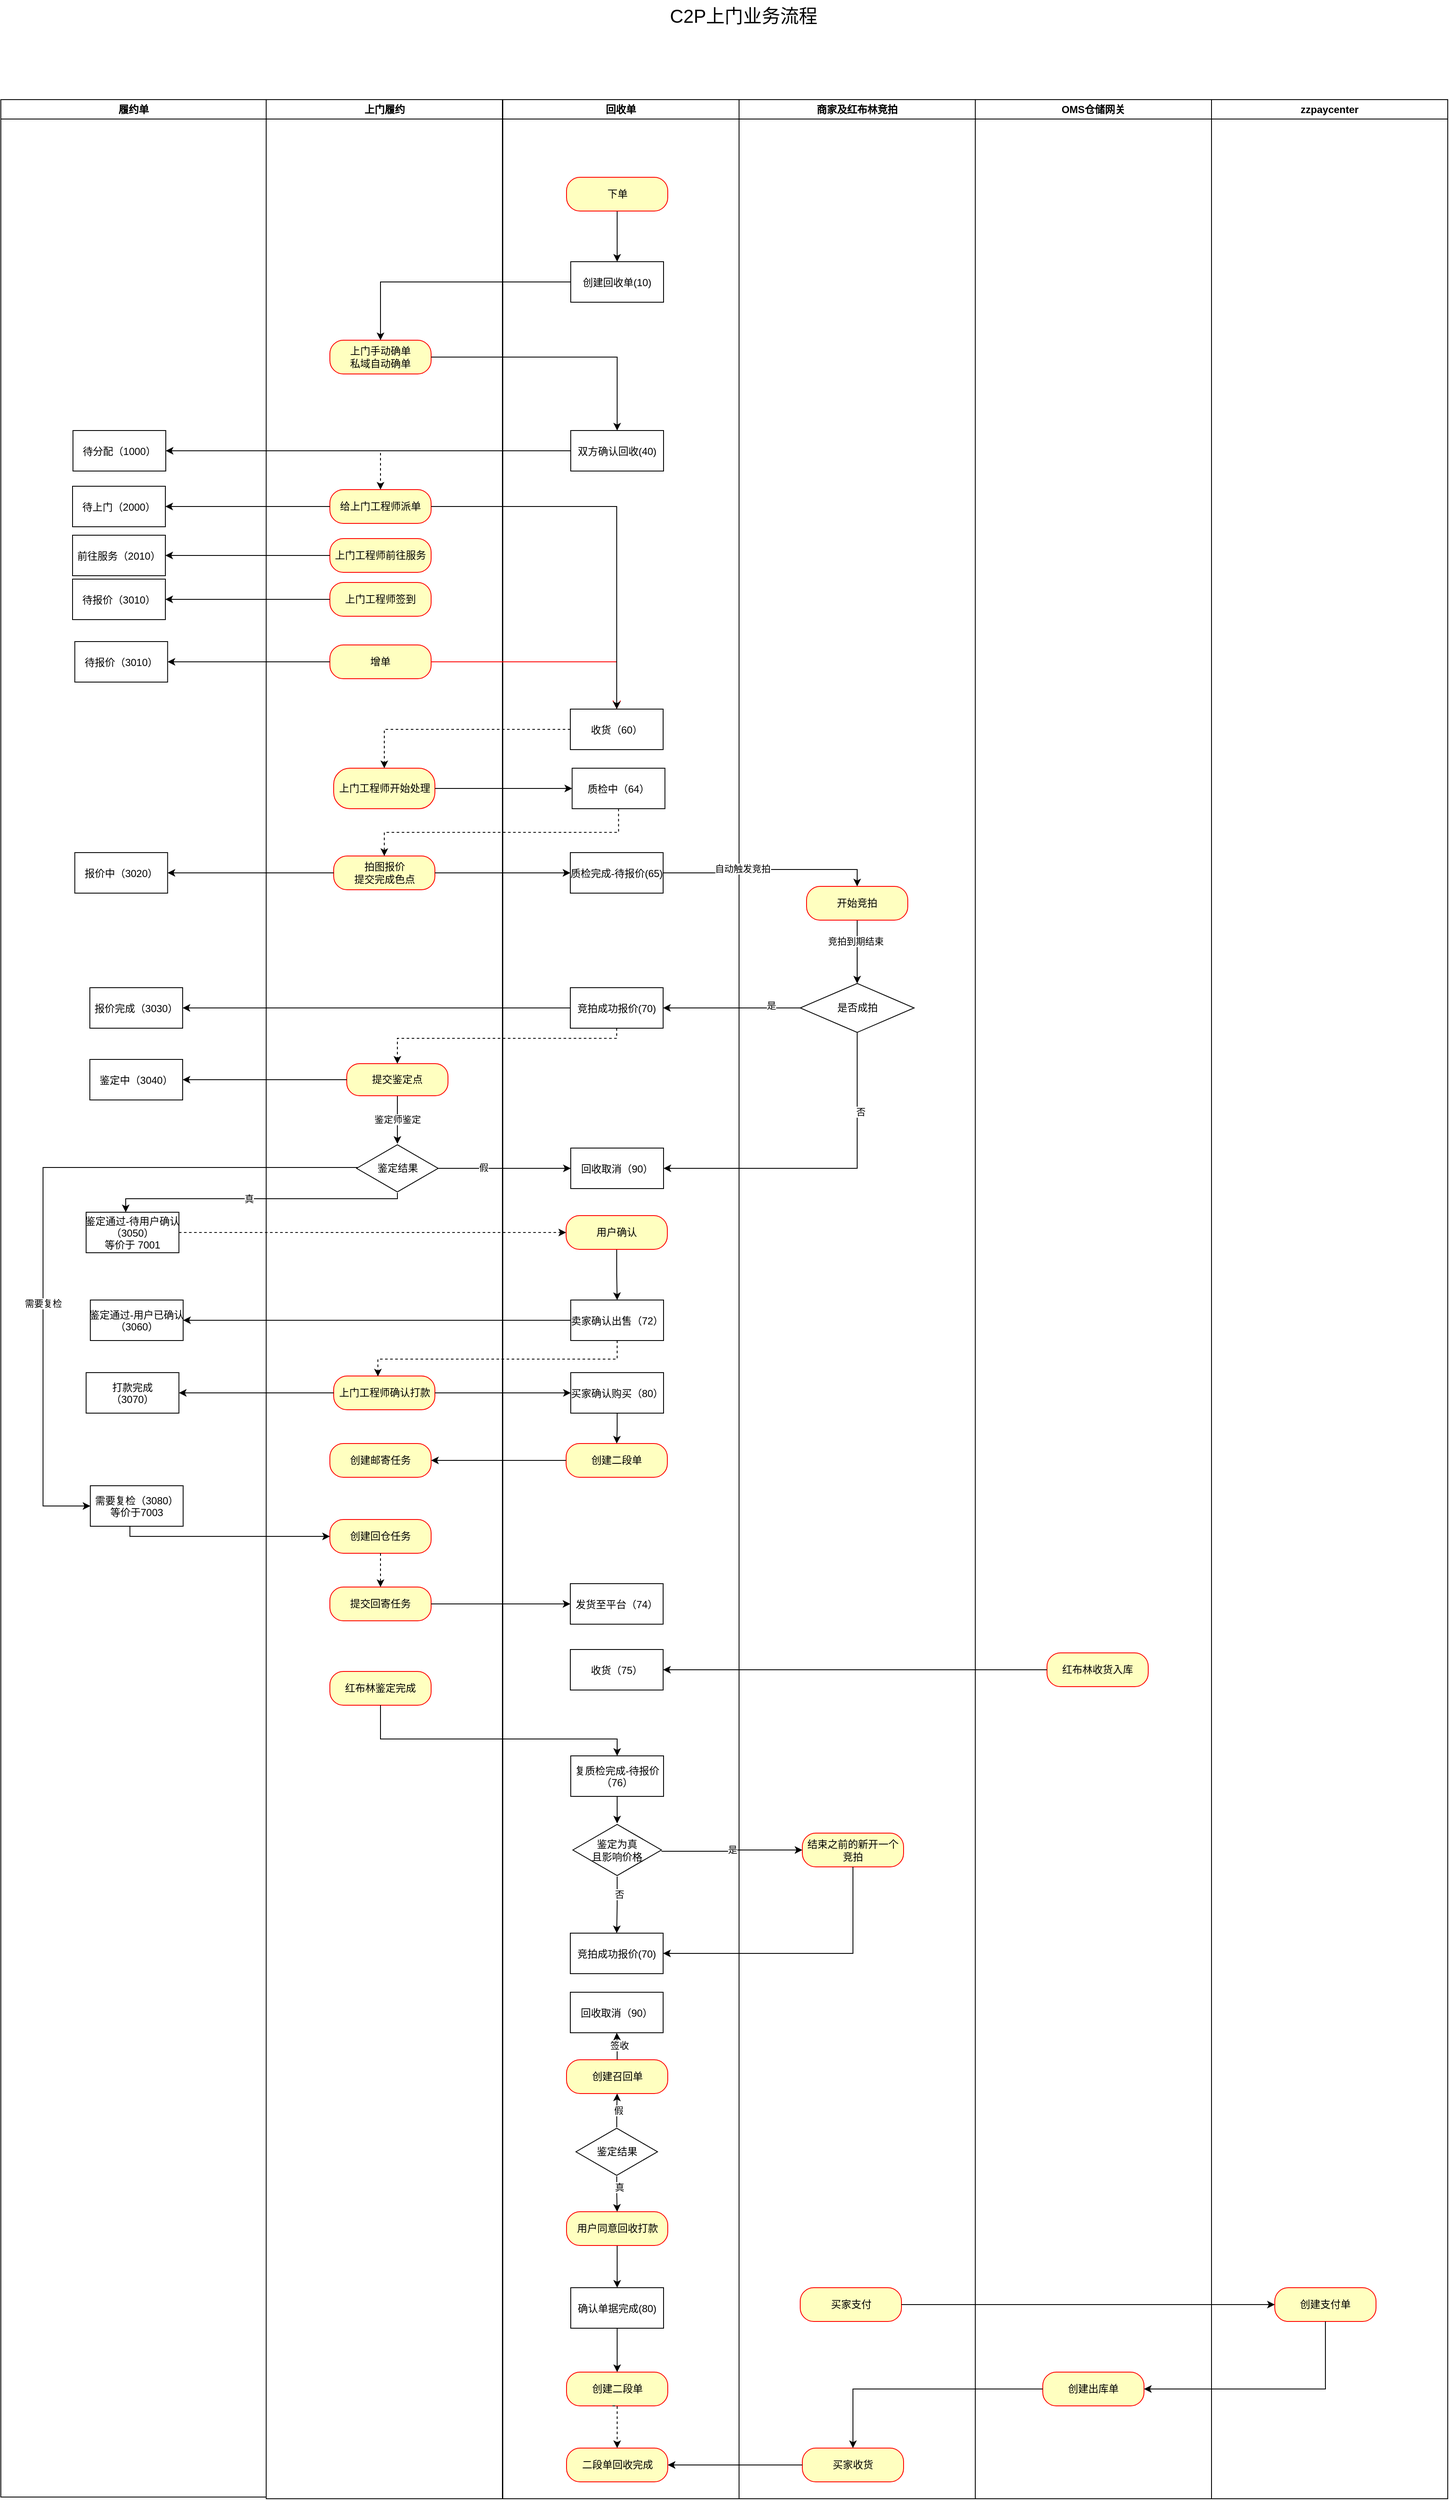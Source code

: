 <mxfile version="26.2.3">
  <diagram name="Page-1" id="e7e014a7-5840-1c2e-5031-d8a46d1fe8dd">
    <mxGraphModel dx="2848" dy="873" grid="1" gridSize="10" guides="1" tooltips="1" connect="1" arrows="1" fold="1" page="1" pageScale="1" pageWidth="1169" pageHeight="826" background="none" math="0" shadow="0">
      <root>
        <mxCell id="0" />
        <mxCell id="1" parent="0" />
        <mxCell id="2" value="上门履约" style="swimlane;whiteSpace=wrap" parent="1" vertex="1">
          <mxGeometry x="164.5" y="128" width="280" height="2842" as="geometry" />
        </mxCell>
        <mxCell id="EZE-OWPgXGvBPy29LJ_Y-58" value="给上门工程师派单" style="rounded=1;whiteSpace=wrap;html=1;arcSize=40;fontColor=#000000;fillColor=#ffffc0;strokeColor=#ff0000;" parent="2" vertex="1">
          <mxGeometry x="75.5" y="462" width="120" height="40" as="geometry" />
        </mxCell>
        <mxCell id="EZE-OWPgXGvBPy29LJ_Y-75" value="上门手动确单&lt;div&gt;私域自动确单&lt;/div&gt;" style="rounded=1;whiteSpace=wrap;html=1;arcSize=40;fontColor=#000000;fillColor=#ffffc0;strokeColor=#ff0000;" parent="2" vertex="1">
          <mxGeometry x="75.5" y="285" width="120" height="40" as="geometry" />
        </mxCell>
        <mxCell id="EZE-OWPgXGvBPy29LJ_Y-64" value="上门工程师开始处理" style="rounded=1;whiteSpace=wrap;html=1;arcSize=40;fontColor=#000000;fillColor=#ffffc0;strokeColor=#ff0000;" parent="2" vertex="1">
          <mxGeometry x="80" y="792" width="120" height="48" as="geometry" />
        </mxCell>
        <mxCell id="EZE-OWPgXGvBPy29LJ_Y-111" value="上门工程师签到" style="rounded=1;whiteSpace=wrap;html=1;arcSize=40;fontColor=#000000;fillColor=#ffffc0;strokeColor=#ff0000;" parent="2" vertex="1">
          <mxGeometry x="75.5" y="572" width="120" height="40" as="geometry" />
        </mxCell>
        <mxCell id="EZE-OWPgXGvBPy29LJ_Y-132" value="上门工程师前往服务" style="rounded=1;whiteSpace=wrap;html=1;arcSize=40;fontColor=#000000;fillColor=#ffffc0;strokeColor=#ff0000;" parent="2" vertex="1">
          <mxGeometry x="75.5" y="520" width="120" height="40" as="geometry" />
        </mxCell>
        <mxCell id="EZE-OWPgXGvBPy29LJ_Y-140" value="提交回寄任务" style="rounded=1;whiteSpace=wrap;html=1;arcSize=40;fontColor=#000000;fillColor=#ffffc0;strokeColor=#ff0000;" parent="2" vertex="1">
          <mxGeometry x="75.5" y="1762" width="120" height="40" as="geometry" />
        </mxCell>
        <mxCell id="EZE-OWPgXGvBPy29LJ_Y-174" value="增单" style="rounded=1;whiteSpace=wrap;html=1;arcSize=40;fontColor=#000000;fillColor=#ffffc0;strokeColor=#ff0000;" parent="2" vertex="1">
          <mxGeometry x="75.5" y="646" width="120" height="40" as="geometry" />
        </mxCell>
        <mxCell id="EZE-OWPgXGvBPy29LJ_Y-193" value="上门工程师确认打款" style="rounded=1;whiteSpace=wrap;html=1;arcSize=40;fontColor=#000000;fillColor=#ffffc0;strokeColor=#ff0000;" parent="2" vertex="1">
          <mxGeometry x="80.0" y="1512" width="120" height="40" as="geometry" />
        </mxCell>
        <mxCell id="zwzdZRf4PgVf-TQgRxlS-28" value="创建邮寄任务" style="rounded=1;whiteSpace=wrap;html=1;arcSize=40;fontColor=#000000;fillColor=#ffffc0;strokeColor=#ff0000;" parent="2" vertex="1">
          <mxGeometry x="75.5" y="1592" width="120" height="40" as="geometry" />
        </mxCell>
        <mxCell id="EZE-OWPgXGvBPy29LJ_Y-68" value="拍图报价&lt;div&gt;提交完成色点&lt;/div&gt;" style="rounded=1;whiteSpace=wrap;html=1;arcSize=40;fontColor=#000000;fillColor=#ffffc0;strokeColor=#ff0000;" parent="2" vertex="1">
          <mxGeometry x="80" y="896" width="120" height="40" as="geometry" />
        </mxCell>
        <mxCell id="Bzt49c9w2lYfbCFxkrCM-28" value="鉴定师鉴定" style="edgeStyle=orthogonalEdgeStyle;rounded=0;orthogonalLoop=1;jettySize=auto;html=1;" parent="2" source="EZE-OWPgXGvBPy29LJ_Y-88" target="EZE-OWPgXGvBPy29LJ_Y-89" edge="1">
          <mxGeometry relative="1" as="geometry" />
        </mxCell>
        <mxCell id="EZE-OWPgXGvBPy29LJ_Y-88" value="提交鉴定点" style="rounded=1;whiteSpace=wrap;html=1;arcSize=40;fontColor=#000000;fillColor=#ffffc0;strokeColor=#ff0000;" parent="2" vertex="1">
          <mxGeometry x="95.5" y="1142" width="120" height="38" as="geometry" />
        </mxCell>
        <mxCell id="EZE-OWPgXGvBPy29LJ_Y-89" value="鉴定结果" style="html=1;whiteSpace=wrap;aspect=fixed;shape=isoRectangle;" parent="2" vertex="1">
          <mxGeometry x="107.17" y="1237" width="96.67" height="58" as="geometry" />
        </mxCell>
        <mxCell id="0cEzOgvrc82-WshAzxFz-15" value="创建回仓任务" style="rounded=1;whiteSpace=wrap;html=1;arcSize=40;fontColor=#000000;fillColor=#ffffc0;strokeColor=#ff0000;" parent="2" vertex="1">
          <mxGeometry x="75.5" y="1682" width="120" height="40" as="geometry" />
        </mxCell>
        <mxCell id="Bzt49c9w2lYfbCFxkrCM-36" style="edgeStyle=orthogonalEdgeStyle;rounded=0;orthogonalLoop=1;jettySize=auto;html=1;dashed=1;entryX=0.5;entryY=0;entryDx=0;entryDy=0;exitX=0.5;exitY=1;exitDx=0;exitDy=0;" parent="2" source="0cEzOgvrc82-WshAzxFz-15" target="EZE-OWPgXGvBPy29LJ_Y-140" edge="1">
          <mxGeometry relative="1" as="geometry">
            <Array as="points">
              <mxPoint x="136" y="1742" />
              <mxPoint x="136" y="1742" />
            </Array>
            <mxPoint x="336.5" y="1632" as="sourcePoint" />
            <mxPoint x="45.5" y="1914" as="targetPoint" />
          </mxGeometry>
        </mxCell>
        <mxCell id="EZE-OWPgXGvBPy29LJ_Y-185" value="&lt;span style=&quot;text-wrap-mode: nowrap;&quot;&gt;红布林鉴定完成&lt;/span&gt;" style="rounded=1;whiteSpace=wrap;html=1;arcSize=40;fontColor=#000000;fillColor=#ffffc0;strokeColor=#ff0000;" parent="2" vertex="1">
          <mxGeometry x="75.5" y="1862" width="120" height="40" as="geometry" />
        </mxCell>
        <mxCell id="3" value="回收单" style="swimlane;whiteSpace=wrap" parent="1" vertex="1">
          <mxGeometry x="445" y="128" width="280" height="2842" as="geometry" />
        </mxCell>
        <mxCell id="15" value="创建回收单(10)" style="" parent="3" vertex="1">
          <mxGeometry x="80.5" y="192" width="110" height="48" as="geometry" />
        </mxCell>
        <mxCell id="Bzt49c9w2lYfbCFxkrCM-22" style="edgeStyle=orthogonalEdgeStyle;rounded=0;orthogonalLoop=1;jettySize=auto;html=1;entryX=0.5;entryY=0;entryDx=0;entryDy=0;" parent="3" source="EZE-OWPgXGvBPy29LJ_Y-45" target="15" edge="1">
          <mxGeometry relative="1" as="geometry" />
        </mxCell>
        <mxCell id="EZE-OWPgXGvBPy29LJ_Y-45" value="下单" style="rounded=1;whiteSpace=wrap;html=1;arcSize=40;fontColor=#000000;fillColor=#ffffc0;strokeColor=#ff0000;" parent="3" vertex="1">
          <mxGeometry x="75.5" y="92" width="120" height="40" as="geometry" />
        </mxCell>
        <mxCell id="EZE-OWPgXGvBPy29LJ_Y-53" value="双方确认回收(40)" style="" parent="3" vertex="1">
          <mxGeometry x="80.5" y="392" width="110" height="48" as="geometry" />
        </mxCell>
        <mxCell id="EZE-OWPgXGvBPy29LJ_Y-61" value="收货（60）" style="" parent="3" vertex="1">
          <mxGeometry x="80" y="722" width="110" height="48" as="geometry" />
        </mxCell>
        <mxCell id="EZE-OWPgXGvBPy29LJ_Y-71" value="质检中（64）" style="" parent="3" vertex="1">
          <mxGeometry x="82.16" y="792" width="110" height="48" as="geometry" />
        </mxCell>
        <mxCell id="EZE-OWPgXGvBPy29LJ_Y-72" value="质检完成-待报价(65)" style="" parent="3" vertex="1">
          <mxGeometry x="80" y="892" width="110" height="48" as="geometry" />
        </mxCell>
        <mxCell id="EZE-OWPgXGvBPy29LJ_Y-83" value="竞拍成功报价(70)" style="" parent="3" vertex="1">
          <mxGeometry x="80" y="1052" width="110" height="48" as="geometry" />
        </mxCell>
        <mxCell id="EZE-OWPgXGvBPy29LJ_Y-90" value="回收取消（90）" style="" parent="3" vertex="1">
          <mxGeometry x="80.5" y="1242" width="110" height="48" as="geometry" />
        </mxCell>
        <mxCell id="EZE-OWPgXGvBPy29LJ_Y-94" value="卖家确认出售（72）" style="" parent="3" vertex="1">
          <mxGeometry x="80.5" y="1422" width="110" height="48" as="geometry" />
        </mxCell>
        <mxCell id="Bzt49c9w2lYfbCFxkrCM-33" style="edgeStyle=orthogonalEdgeStyle;rounded=0;orthogonalLoop=1;jettySize=auto;html=1;entryX=0.5;entryY=0;entryDx=0;entryDy=0;" parent="3" source="EZE-OWPgXGvBPy29LJ_Y-95" target="EZE-OWPgXGvBPy29LJ_Y-94" edge="1">
          <mxGeometry relative="1" as="geometry" />
        </mxCell>
        <mxCell id="EZE-OWPgXGvBPy29LJ_Y-95" value="用户确认" style="rounded=1;whiteSpace=wrap;html=1;arcSize=40;fontColor=#000000;fillColor=#ffffc0;strokeColor=#ff0000;" parent="3" vertex="1">
          <mxGeometry x="75" y="1322" width="120" height="40" as="geometry" />
        </mxCell>
        <mxCell id="EZE-OWPgXGvBPy29LJ_Y-100" value="买家确认购买（80）" style="" parent="3" vertex="1">
          <mxGeometry x="80.5" y="1508" width="110" height="48" as="geometry" />
        </mxCell>
        <mxCell id="EZE-OWPgXGvBPy29LJ_Y-142" value="发货至平台（74）" style="" parent="3" vertex="1">
          <mxGeometry x="80" y="1758" width="110" height="48" as="geometry" />
        </mxCell>
        <mxCell id="EZE-OWPgXGvBPy29LJ_Y-144" value="收货（75）" style="" parent="3" vertex="1">
          <mxGeometry x="80" y="1836" width="110" height="48" as="geometry" />
        </mxCell>
        <mxCell id="EZE-OWPgXGvBPy29LJ_Y-149" value="复质检完成-待报价&#xa;（76）" style="" parent="3" vertex="1">
          <mxGeometry x="80.51" y="1962" width="110" height="48" as="geometry" />
        </mxCell>
        <mxCell id="EZE-OWPgXGvBPy29LJ_Y-165" value="竞拍成功报价(70)" style="" parent="3" vertex="1">
          <mxGeometry x="80" y="2172" width="110" height="48" as="geometry" />
        </mxCell>
        <mxCell id="Bzt49c9w2lYfbCFxkrCM-57" style="edgeStyle=orthogonalEdgeStyle;rounded=0;orthogonalLoop=1;jettySize=auto;html=1;entryX=0.5;entryY=0;entryDx=0;entryDy=0;" parent="3" source="EZE-OWPgXGvBPy29LJ_Y-170" target="zwzdZRf4PgVf-TQgRxlS-43" edge="1">
          <mxGeometry relative="1" as="geometry" />
        </mxCell>
        <mxCell id="EZE-OWPgXGvBPy29LJ_Y-170" value="确认单据完成(80)" style="" parent="3" vertex="1">
          <mxGeometry x="80.51" y="2592" width="110" height="48" as="geometry" />
        </mxCell>
        <mxCell id="Bzt49c9w2lYfbCFxkrCM-56" style="edgeStyle=orthogonalEdgeStyle;rounded=0;orthogonalLoop=1;jettySize=auto;html=1;entryX=0.5;entryY=0;entryDx=0;entryDy=0;" parent="3" source="EZE-OWPgXGvBPy29LJ_Y-171" target="EZE-OWPgXGvBPy29LJ_Y-170" edge="1">
          <mxGeometry relative="1" as="geometry" />
        </mxCell>
        <mxCell id="EZE-OWPgXGvBPy29LJ_Y-171" value="用户同意回收打款" style="rounded=1;whiteSpace=wrap;html=1;arcSize=40;fontColor=#000000;fillColor=#ffffc0;strokeColor=#ff0000;" parent="3" vertex="1">
          <mxGeometry x="75.51" y="2502" width="120" height="40" as="geometry" />
        </mxCell>
        <mxCell id="EZE-OWPgXGvBPy29LJ_Y-179" value="回收取消（90）" style="" parent="3" vertex="1">
          <mxGeometry x="80" y="2242" width="110" height="48" as="geometry" />
        </mxCell>
        <mxCell id="Bzt49c9w2lYfbCFxkrCM-50" style="edgeStyle=orthogonalEdgeStyle;rounded=0;orthogonalLoop=1;jettySize=auto;html=1;" parent="3" source="EZE-OWPgXGvBPy29LJ_Y-180" target="Bzt49c9w2lYfbCFxkrCM-49" edge="1">
          <mxGeometry relative="1" as="geometry" />
        </mxCell>
        <mxCell id="Bzt49c9w2lYfbCFxkrCM-52" value="假" style="edgeLabel;html=1;align=center;verticalAlign=middle;resizable=0;points=[];" parent="Bzt49c9w2lYfbCFxkrCM-50" vertex="1" connectable="0">
          <mxGeometry x="0.01" relative="1" as="geometry">
            <mxPoint x="1" as="offset" />
          </mxGeometry>
        </mxCell>
        <mxCell id="Bzt49c9w2lYfbCFxkrCM-54" style="edgeStyle=orthogonalEdgeStyle;rounded=0;orthogonalLoop=1;jettySize=auto;html=1;" parent="3" source="EZE-OWPgXGvBPy29LJ_Y-180" target="EZE-OWPgXGvBPy29LJ_Y-171" edge="1">
          <mxGeometry relative="1" as="geometry" />
        </mxCell>
        <mxCell id="Bzt49c9w2lYfbCFxkrCM-55" value="真" style="edgeLabel;html=1;align=center;verticalAlign=middle;resizable=0;points=[];" parent="Bzt49c9w2lYfbCFxkrCM-54" vertex="1" connectable="0">
          <mxGeometry x="-0.387" y="3" relative="1" as="geometry">
            <mxPoint as="offset" />
          </mxGeometry>
        </mxCell>
        <mxCell id="EZE-OWPgXGvBPy29LJ_Y-180" value="鉴定结果" style="html=1;whiteSpace=wrap;aspect=fixed;shape=isoRectangle;" parent="3" vertex="1">
          <mxGeometry x="86.66" y="2402" width="96.67" height="58" as="geometry" />
        </mxCell>
        <mxCell id="zwzdZRf4PgVf-TQgRxlS-15" value="创建二段单" style="rounded=1;whiteSpace=wrap;html=1;arcSize=40;fontColor=#000000;fillColor=#ffffc0;strokeColor=#ff0000;" parent="3" vertex="1">
          <mxGeometry x="75" y="1592" width="120" height="40" as="geometry" />
        </mxCell>
        <mxCell id="zwzdZRf4PgVf-TQgRxlS-31" style="edgeStyle=orthogonalEdgeStyle;rounded=0;orthogonalLoop=1;jettySize=auto;html=1;" parent="3" source="EZE-OWPgXGvBPy29LJ_Y-100" target="zwzdZRf4PgVf-TQgRxlS-15" edge="1">
          <mxGeometry relative="1" as="geometry" />
        </mxCell>
        <mxCell id="zwzdZRf4PgVf-TQgRxlS-43" value="创建二段单" style="rounded=1;whiteSpace=wrap;html=1;arcSize=40;fontColor=#000000;fillColor=#ffffc0;strokeColor=#ff0000;" parent="3" vertex="1">
          <mxGeometry x="75.51" y="2692" width="120" height="40" as="geometry" />
        </mxCell>
        <mxCell id="zwzdZRf4PgVf-TQgRxlS-39" value="二段单回收完成" style="rounded=1;whiteSpace=wrap;html=1;arcSize=40;fontColor=#000000;fillColor=#ffffc0;strokeColor=#ff0000;" parent="3" vertex="1">
          <mxGeometry x="75.51" y="2782" width="120" height="40" as="geometry" />
        </mxCell>
        <mxCell id="Bzt49c9w2lYfbCFxkrCM-18" style="edgeStyle=orthogonalEdgeStyle;rounded=0;orthogonalLoop=1;jettySize=auto;html=1;entryX=0.5;entryY=0;entryDx=0;entryDy=0;dashed=1;" parent="3" target="zwzdZRf4PgVf-TQgRxlS-39" edge="1">
          <mxGeometry relative="1" as="geometry">
            <Array as="points">
              <mxPoint x="130" y="2732" />
            </Array>
            <mxPoint x="130" y="2732" as="sourcePoint" />
            <mxPoint x="25" y="2575" as="targetPoint" />
          </mxGeometry>
        </mxCell>
        <mxCell id="EZE-OWPgXGvBPy29LJ_Y-155" style="edgeStyle=orthogonalEdgeStyle;rounded=0;orthogonalLoop=1;jettySize=auto;html=1;" parent="3" source="EZE-OWPgXGvBPy29LJ_Y-149" target="Bzt49c9w2lYfbCFxkrCM-42" edge="1">
          <mxGeometry relative="1" as="geometry">
            <mxPoint x="135" y="2069" as="targetPoint" />
          </mxGeometry>
        </mxCell>
        <mxCell id="Bzt49c9w2lYfbCFxkrCM-44" style="edgeStyle=orthogonalEdgeStyle;rounded=0;orthogonalLoop=1;jettySize=auto;html=1;" parent="3" source="Bzt49c9w2lYfbCFxkrCM-42" target="EZE-OWPgXGvBPy29LJ_Y-165" edge="1">
          <mxGeometry relative="1" as="geometry" />
        </mxCell>
        <mxCell id="Bzt49c9w2lYfbCFxkrCM-46" value="否" style="edgeLabel;html=1;align=center;verticalAlign=middle;resizable=0;points=[];" parent="Bzt49c9w2lYfbCFxkrCM-44" vertex="1" connectable="0">
          <mxGeometry x="-0.378" y="2" relative="1" as="geometry">
            <mxPoint as="offset" />
          </mxGeometry>
        </mxCell>
        <mxCell id="Bzt49c9w2lYfbCFxkrCM-42" value="鉴定为真&lt;div&gt;且影响价格&lt;/div&gt;" style="html=1;whiteSpace=wrap;aspect=fixed;shape=isoRectangle;" parent="3" vertex="1">
          <mxGeometry x="83" y="2042" width="105" height="63" as="geometry" />
        </mxCell>
        <mxCell id="Bzt49c9w2lYfbCFxkrCM-51" style="edgeStyle=orthogonalEdgeStyle;rounded=0;orthogonalLoop=1;jettySize=auto;html=1;" parent="3" source="Bzt49c9w2lYfbCFxkrCM-49" target="EZE-OWPgXGvBPy29LJ_Y-179" edge="1">
          <mxGeometry relative="1" as="geometry" />
        </mxCell>
        <mxCell id="Bzt49c9w2lYfbCFxkrCM-53" value="签收" style="edgeLabel;html=1;align=center;verticalAlign=middle;resizable=0;points=[];" parent="Bzt49c9w2lYfbCFxkrCM-51" vertex="1" connectable="0">
          <mxGeometry x="0.046" y="-1" relative="1" as="geometry">
            <mxPoint x="1" as="offset" />
          </mxGeometry>
        </mxCell>
        <mxCell id="Bzt49c9w2lYfbCFxkrCM-49" value="创建召回单" style="rounded=1;whiteSpace=wrap;html=1;arcSize=40;fontColor=#000000;fillColor=#ffffc0;strokeColor=#ff0000;" parent="3" vertex="1">
          <mxGeometry x="75.5" y="2322" width="120" height="40" as="geometry" />
        </mxCell>
        <mxCell id="EZE-OWPgXGvBPy29LJ_Y-42" value="&lt;font style=&quot;font-size: 22px;&quot;&gt;C2P上门业务流程&lt;/font&gt;" style="text;html=1;align=center;verticalAlign=middle;resizable=0;points=[];autosize=1;strokeColor=none;fillColor=none;" parent="1" vertex="1">
          <mxGeometry x="630" y="10" width="200" height="40" as="geometry" />
        </mxCell>
        <mxCell id="EZE-OWPgXGvBPy29LJ_Y-51" value="商家及红布林竞拍" style="swimlane;whiteSpace=wrap;startSize=23;" parent="1" vertex="1">
          <mxGeometry x="725" y="128" width="280" height="2842" as="geometry" />
        </mxCell>
        <mxCell id="EZE-OWPgXGvBPy29LJ_Y-197" style="edgeStyle=orthogonalEdgeStyle;rounded=0;orthogonalLoop=1;jettySize=auto;html=1;entryX=0.5;entryY=0;entryDx=0;entryDy=0;" parent="EZE-OWPgXGvBPy29LJ_Y-51" source="EZE-OWPgXGvBPy29LJ_Y-80" target="EZE-OWPgXGvBPy29LJ_Y-196" edge="1">
          <mxGeometry relative="1" as="geometry" />
        </mxCell>
        <mxCell id="EZE-OWPgXGvBPy29LJ_Y-199" value="竞拍到期结束" style="edgeLabel;html=1;align=center;verticalAlign=middle;resizable=0;points=[];" parent="EZE-OWPgXGvBPy29LJ_Y-197" vertex="1" connectable="0">
          <mxGeometry x="-0.333" y="-2" relative="1" as="geometry">
            <mxPoint as="offset" />
          </mxGeometry>
        </mxCell>
        <mxCell id="EZE-OWPgXGvBPy29LJ_Y-80" value="开始竞拍" style="rounded=1;whiteSpace=wrap;html=1;arcSize=40;fontColor=#000000;fillColor=#ffffc0;strokeColor=#ff0000;" parent="EZE-OWPgXGvBPy29LJ_Y-51" vertex="1">
          <mxGeometry x="80" y="932" width="120" height="40" as="geometry" />
        </mxCell>
        <mxCell id="EZE-OWPgXGvBPy29LJ_Y-156" value="结束之前的新开一个竞拍" style="rounded=1;whiteSpace=wrap;html=1;arcSize=40;fontColor=#000000;fillColor=#ffffc0;strokeColor=#ff0000;" parent="EZE-OWPgXGvBPy29LJ_Y-51" vertex="1">
          <mxGeometry x="75" y="2053.5" width="120" height="40" as="geometry" />
        </mxCell>
        <mxCell id="EZE-OWPgXGvBPy29LJ_Y-196" value="是否成拍" style="rhombus;whiteSpace=wrap;html=1;" parent="EZE-OWPgXGvBPy29LJ_Y-51" vertex="1">
          <mxGeometry x="72.5" y="1047" width="135" height="58" as="geometry" />
        </mxCell>
        <mxCell id="zwzdZRf4PgVf-TQgRxlS-37" value="买家支付" style="rounded=1;whiteSpace=wrap;html=1;arcSize=40;fontColor=#000000;fillColor=#ffffc0;strokeColor=#ff0000;" parent="EZE-OWPgXGvBPy29LJ_Y-51" vertex="1">
          <mxGeometry x="72.5" y="2592" width="120" height="40" as="geometry" />
        </mxCell>
        <mxCell id="zwzdZRf4PgVf-TQgRxlS-41" value="买家收货" style="rounded=1;whiteSpace=wrap;html=1;arcSize=40;fontColor=#000000;fillColor=#ffffc0;strokeColor=#ff0000;" parent="EZE-OWPgXGvBPy29LJ_Y-51" vertex="1">
          <mxGeometry x="75" y="2782" width="120" height="40" as="geometry" />
        </mxCell>
        <mxCell id="EZE-OWPgXGvBPy29LJ_Y-59" style="edgeStyle=orthogonalEdgeStyle;rounded=0;orthogonalLoop=1;jettySize=auto;html=1;dashed=1;" parent="1" source="EZE-OWPgXGvBPy29LJ_Y-53" target="EZE-OWPgXGvBPy29LJ_Y-58" edge="1">
          <mxGeometry relative="1" as="geometry" />
        </mxCell>
        <mxCell id="EZE-OWPgXGvBPy29LJ_Y-76" style="edgeStyle=orthogonalEdgeStyle;rounded=0;orthogonalLoop=1;jettySize=auto;html=1;entryX=0.5;entryY=0;entryDx=0;entryDy=0;" parent="1" source="15" target="EZE-OWPgXGvBPy29LJ_Y-75" edge="1">
          <mxGeometry relative="1" as="geometry" />
        </mxCell>
        <mxCell id="EZE-OWPgXGvBPy29LJ_Y-82" style="edgeStyle=orthogonalEdgeStyle;rounded=0;orthogonalLoop=1;jettySize=auto;html=1;exitX=1;exitY=0.5;exitDx=0;exitDy=0;entryX=0.5;entryY=0;entryDx=0;entryDy=0;" parent="1" source="EZE-OWPgXGvBPy29LJ_Y-72" target="EZE-OWPgXGvBPy29LJ_Y-80" edge="1">
          <mxGeometry relative="1" as="geometry">
            <mxPoint x="581" y="1120" as="sourcePoint" />
            <mxPoint x="300" y="1202" as="targetPoint" />
          </mxGeometry>
        </mxCell>
        <mxCell id="EZE-OWPgXGvBPy29LJ_Y-187" value="自动触发竞拍" style="edgeLabel;html=1;align=center;verticalAlign=middle;resizable=0;points=[];" parent="EZE-OWPgXGvBPy29LJ_Y-82" vertex="1" connectable="0">
          <mxGeometry x="-0.237" y="1" relative="1" as="geometry">
            <mxPoint x="1" as="offset" />
          </mxGeometry>
        </mxCell>
        <mxCell id="EZE-OWPgXGvBPy29LJ_Y-67" style="edgeStyle=orthogonalEdgeStyle;rounded=0;orthogonalLoop=1;jettySize=auto;html=1;entryX=0.5;entryY=0;entryDx=0;entryDy=0;dashed=1;" parent="1" source="EZE-OWPgXGvBPy29LJ_Y-61" target="EZE-OWPgXGvBPy29LJ_Y-64" edge="1">
          <mxGeometry relative="1" as="geometry" />
        </mxCell>
        <mxCell id="EZE-OWPgXGvBPy29LJ_Y-70" style="edgeStyle=orthogonalEdgeStyle;rounded=0;orthogonalLoop=1;jettySize=auto;html=1;dashed=1;exitX=0.5;exitY=1;exitDx=0;exitDy=0;" parent="1" source="EZE-OWPgXGvBPy29LJ_Y-71" target="EZE-OWPgXGvBPy29LJ_Y-68" edge="1">
          <mxGeometry relative="1" as="geometry">
            <mxPoint x="525.5" y="934" as="sourcePoint" />
          </mxGeometry>
        </mxCell>
        <mxCell id="EZE-OWPgXGvBPy29LJ_Y-91" style="edgeStyle=orthogonalEdgeStyle;rounded=0;orthogonalLoop=1;jettySize=auto;html=1;entryX=0;entryY=0.5;entryDx=0;entryDy=0;" parent="1" source="EZE-OWPgXGvBPy29LJ_Y-89" target="EZE-OWPgXGvBPy29LJ_Y-90" edge="1">
          <mxGeometry relative="1" as="geometry" />
        </mxCell>
        <mxCell id="EZE-OWPgXGvBPy29LJ_Y-93" value="假" style="edgeLabel;html=1;align=center;verticalAlign=middle;resizable=0;points=[];" parent="EZE-OWPgXGvBPy29LJ_Y-91" vertex="1" connectable="0">
          <mxGeometry x="-0.319" y="1" relative="1" as="geometry">
            <mxPoint as="offset" />
          </mxGeometry>
        </mxCell>
        <mxCell id="EZE-OWPgXGvBPy29LJ_Y-107" style="edgeStyle=orthogonalEdgeStyle;rounded=0;orthogonalLoop=1;jettySize=auto;html=1;entryX=1;entryY=0.5;entryDx=0;entryDy=0;" parent="1" source="EZE-OWPgXGvBPy29LJ_Y-53" target="EZE-OWPgXGvBPy29LJ_Y-106" edge="1">
          <mxGeometry relative="1" as="geometry" />
        </mxCell>
        <mxCell id="EZE-OWPgXGvBPy29LJ_Y-117" style="edgeStyle=orthogonalEdgeStyle;rounded=0;orthogonalLoop=1;jettySize=auto;html=1;entryX=1;entryY=0.5;entryDx=0;entryDy=0;" parent="1" source="EZE-OWPgXGvBPy29LJ_Y-83" target="EZE-OWPgXGvBPy29LJ_Y-116" edge="1">
          <mxGeometry relative="1" as="geometry" />
        </mxCell>
        <mxCell id="EZE-OWPgXGvBPy29LJ_Y-131" style="edgeStyle=orthogonalEdgeStyle;rounded=0;orthogonalLoop=1;jettySize=auto;html=1;entryX=0;entryY=0.5;entryDx=0;entryDy=0;dashed=1;" parent="1" source="EZE-OWPgXGvBPy29LJ_Y-122" target="EZE-OWPgXGvBPy29LJ_Y-95" edge="1">
          <mxGeometry relative="1" as="geometry" />
        </mxCell>
        <mxCell id="EZE-OWPgXGvBPy29LJ_Y-160" style="edgeStyle=orthogonalEdgeStyle;rounded=0;orthogonalLoop=1;jettySize=auto;html=1;entryX=0;entryY=0.5;entryDx=0;entryDy=0;exitX=1;exitY=0.524;exitDx=0;exitDy=0;exitPerimeter=0;" parent="1" source="Bzt49c9w2lYfbCFxkrCM-42" target="EZE-OWPgXGvBPy29LJ_Y-156" edge="1">
          <mxGeometry relative="1" as="geometry">
            <mxPoint x="628.83" y="2289" as="sourcePoint" />
          </mxGeometry>
        </mxCell>
        <mxCell id="EZE-OWPgXGvBPy29LJ_Y-161" value="是" style="edgeLabel;html=1;align=center;verticalAlign=middle;resizable=0;points=[];" parent="EZE-OWPgXGvBPy29LJ_Y-160" vertex="1" connectable="0">
          <mxGeometry x="0.007" y="1" relative="1" as="geometry">
            <mxPoint as="offset" />
          </mxGeometry>
        </mxCell>
        <mxCell id="EZE-OWPgXGvBPy29LJ_Y-175" value="" style="edgeStyle=orthogonalEdgeStyle;html=1;verticalAlign=bottom;endArrow=open;endSize=8;strokeColor=#ff0000;rounded=0;entryX=0.5;entryY=0;entryDx=0;entryDy=0;" parent="1" source="EZE-OWPgXGvBPy29LJ_Y-174" target="EZE-OWPgXGvBPy29LJ_Y-61" edge="1">
          <mxGeometry relative="1" as="geometry">
            <mxPoint x="500" y="840" as="targetPoint" />
          </mxGeometry>
        </mxCell>
        <mxCell id="EZE-OWPgXGvBPy29LJ_Y-189" style="edgeStyle=orthogonalEdgeStyle;rounded=0;orthogonalLoop=1;jettySize=auto;html=1;dashed=1;" parent="1" source="EZE-OWPgXGvBPy29LJ_Y-83" target="EZE-OWPgXGvBPy29LJ_Y-88" edge="1">
          <mxGeometry relative="1" as="geometry">
            <Array as="points">
              <mxPoint x="580" y="1240" />
              <mxPoint x="320" y="1240" />
            </Array>
          </mxGeometry>
        </mxCell>
        <mxCell id="EZE-OWPgXGvBPy29LJ_Y-191" style="edgeStyle=orthogonalEdgeStyle;rounded=0;orthogonalLoop=1;jettySize=auto;html=1;entryX=1;entryY=0.5;entryDx=0;entryDy=0;" parent="1" source="EZE-OWPgXGvBPy29LJ_Y-94" target="EZE-OWPgXGvBPy29LJ_Y-190" edge="1">
          <mxGeometry relative="1" as="geometry" />
        </mxCell>
        <mxCell id="EZE-OWPgXGvBPy29LJ_Y-195" style="edgeStyle=orthogonalEdgeStyle;rounded=0;orthogonalLoop=1;jettySize=auto;html=1;entryX=0.437;entryY=0.013;entryDx=0;entryDy=0;entryPerimeter=0;dashed=1;" parent="1" source="EZE-OWPgXGvBPy29LJ_Y-94" target="EZE-OWPgXGvBPy29LJ_Y-193" edge="1">
          <mxGeometry relative="1" as="geometry">
            <Array as="points">
              <mxPoint x="581" y="1620" />
              <mxPoint x="297" y="1620" />
            </Array>
          </mxGeometry>
        </mxCell>
        <mxCell id="EZE-OWPgXGvBPy29LJ_Y-198" style="edgeStyle=orthogonalEdgeStyle;rounded=0;orthogonalLoop=1;jettySize=auto;html=1;entryX=1;entryY=0.5;entryDx=0;entryDy=0;" parent="1" source="EZE-OWPgXGvBPy29LJ_Y-196" target="EZE-OWPgXGvBPy29LJ_Y-83" edge="1">
          <mxGeometry relative="1" as="geometry" />
        </mxCell>
        <mxCell id="EZE-OWPgXGvBPy29LJ_Y-200" value="是" style="edgeLabel;html=1;align=center;verticalAlign=middle;resizable=0;points=[];" parent="EZE-OWPgXGvBPy29LJ_Y-198" vertex="1" connectable="0">
          <mxGeometry x="-0.567" y="-3" relative="1" as="geometry">
            <mxPoint as="offset" />
          </mxGeometry>
        </mxCell>
        <mxCell id="EZE-OWPgXGvBPy29LJ_Y-201" style="edgeStyle=orthogonalEdgeStyle;rounded=0;orthogonalLoop=1;jettySize=auto;html=1;entryX=1;entryY=0.5;entryDx=0;entryDy=0;" parent="1" source="EZE-OWPgXGvBPy29LJ_Y-196" target="EZE-OWPgXGvBPy29LJ_Y-90" edge="1">
          <mxGeometry relative="1" as="geometry">
            <mxPoint x="650" y="1400" as="targetPoint" />
            <Array as="points">
              <mxPoint x="865" y="1394" />
            </Array>
          </mxGeometry>
        </mxCell>
        <mxCell id="EZE-OWPgXGvBPy29LJ_Y-202" value="否" style="edgeLabel;html=1;align=center;verticalAlign=middle;resizable=0;points=[];" parent="EZE-OWPgXGvBPy29LJ_Y-201" vertex="1" connectable="0">
          <mxGeometry x="-0.519" y="4" relative="1" as="geometry">
            <mxPoint as="offset" />
          </mxGeometry>
        </mxCell>
        <mxCell id="zwzdZRf4PgVf-TQgRxlS-21" value="OMS仓储网关" style="swimlane;whiteSpace=wrap;startSize=23;" parent="1" vertex="1">
          <mxGeometry x="1005" y="128" width="280" height="2842" as="geometry" />
        </mxCell>
        <mxCell id="zwzdZRf4PgVf-TQgRxlS-23" value="" style="edgeStyle=orthogonalEdgeStyle;html=1;verticalAlign=bottom;endArrow=open;endSize=8;strokeColor=#ff0000;rounded=0;" parent="zwzdZRf4PgVf-TQgRxlS-21" edge="1">
          <mxGeometry relative="1" as="geometry">
            <mxPoint x="145" y="1706" as="targetPoint" />
            <mxPoint x="145" y="1706" as="sourcePoint" />
          </mxGeometry>
        </mxCell>
        <mxCell id="EZE-OWPgXGvBPy29LJ_Y-186" value="&lt;span style=&quot;text-wrap-mode: nowrap;&quot;&gt;红布林收货入库&lt;/span&gt;" style="rounded=1;whiteSpace=wrap;html=1;arcSize=40;fontColor=#000000;fillColor=#ffffc0;strokeColor=#ff0000;" parent="zwzdZRf4PgVf-TQgRxlS-21" vertex="1">
          <mxGeometry x="85" y="1840" width="120" height="40" as="geometry" />
        </mxCell>
        <mxCell id="zwzdZRf4PgVf-TQgRxlS-38" value="创建出库单" style="rounded=1;whiteSpace=wrap;html=1;arcSize=40;fontColor=#000000;fillColor=#ffffc0;strokeColor=#ff0000;" parent="zwzdZRf4PgVf-TQgRxlS-21" vertex="1">
          <mxGeometry x="80" y="2692" width="120" height="40" as="geometry" />
        </mxCell>
        <mxCell id="zwzdZRf4PgVf-TQgRxlS-33" style="edgeStyle=orthogonalEdgeStyle;rounded=0;orthogonalLoop=1;jettySize=auto;html=1;" parent="1" source="EZE-OWPgXGvBPy29LJ_Y-186" target="EZE-OWPgXGvBPy29LJ_Y-144" edge="1">
          <mxGeometry relative="1" as="geometry" />
        </mxCell>
        <mxCell id="zwzdZRf4PgVf-TQgRxlS-40" style="edgeStyle=orthogonalEdgeStyle;rounded=0;orthogonalLoop=1;jettySize=auto;html=1;entryX=0;entryY=0.5;entryDx=0;entryDy=0;" parent="1" source="zwzdZRf4PgVf-TQgRxlS-37" target="0cEzOgvrc82-WshAzxFz-19" edge="1">
          <mxGeometry relative="1" as="geometry">
            <mxPoint x="1340" y="2740" as="targetPoint" />
          </mxGeometry>
        </mxCell>
        <mxCell id="0cEzOgvrc82-WshAzxFz-17" value="zzpaycenter" style="swimlane;whiteSpace=wrap;startSize=23;" parent="1" vertex="1">
          <mxGeometry x="1285" y="128" width="280" height="2842" as="geometry" />
        </mxCell>
        <mxCell id="0cEzOgvrc82-WshAzxFz-18" value="" style="edgeStyle=orthogonalEdgeStyle;html=1;verticalAlign=bottom;endArrow=open;endSize=8;strokeColor=#ff0000;rounded=0;" parent="0cEzOgvrc82-WshAzxFz-17" edge="1">
          <mxGeometry relative="1" as="geometry">
            <mxPoint x="145" y="1706" as="targetPoint" />
            <mxPoint x="145" y="1706" as="sourcePoint" />
          </mxGeometry>
        </mxCell>
        <mxCell id="0cEzOgvrc82-WshAzxFz-19" value="创建支付单" style="rounded=1;whiteSpace=wrap;html=1;arcSize=40;fontColor=#000000;fillColor=#ffffc0;strokeColor=#ff0000;" parent="0cEzOgvrc82-WshAzxFz-17" vertex="1">
          <mxGeometry x="75" y="2592" width="120" height="40" as="geometry" />
        </mxCell>
        <mxCell id="0cEzOgvrc82-WshAzxFz-20" style="edgeStyle=orthogonalEdgeStyle;rounded=0;orthogonalLoop=1;jettySize=auto;html=1;exitX=0.5;exitY=1;exitDx=0;exitDy=0;" parent="1" source="0cEzOgvrc82-WshAzxFz-19" edge="1">
          <mxGeometry relative="1" as="geometry">
            <Array as="points">
              <mxPoint x="1420" y="2840" />
            </Array>
            <mxPoint x="1205" y="2840" as="targetPoint" />
          </mxGeometry>
        </mxCell>
        <mxCell id="0cEzOgvrc82-WshAzxFz-21" style="edgeStyle=orthogonalEdgeStyle;rounded=0;orthogonalLoop=1;jettySize=auto;html=1;" parent="1" source="zwzdZRf4PgVf-TQgRxlS-38" target="zwzdZRf4PgVf-TQgRxlS-41" edge="1">
          <mxGeometry relative="1" as="geometry" />
        </mxCell>
        <mxCell id="Bzt49c9w2lYfbCFxkrCM-15" style="edgeStyle=orthogonalEdgeStyle;rounded=0;orthogonalLoop=1;jettySize=auto;html=1;entryX=1;entryY=0.5;entryDx=0;entryDy=0;" parent="1" source="zwzdZRf4PgVf-TQgRxlS-15" target="zwzdZRf4PgVf-TQgRxlS-28" edge="1">
          <mxGeometry relative="1" as="geometry" />
        </mxCell>
        <mxCell id="Bzt49c9w2lYfbCFxkrCM-17" style="edgeStyle=orthogonalEdgeStyle;rounded=0;orthogonalLoop=1;jettySize=auto;html=1;entryX=1;entryY=0.5;entryDx=0;entryDy=0;" parent="1" source="zwzdZRf4PgVf-TQgRxlS-41" target="zwzdZRf4PgVf-TQgRxlS-39" edge="1">
          <mxGeometry relative="1" as="geometry" />
        </mxCell>
        <mxCell id="Bzt49c9w2lYfbCFxkrCM-19" style="edgeStyle=orthogonalEdgeStyle;rounded=0;orthogonalLoop=1;jettySize=auto;html=1;entryX=0;entryY=0.5;entryDx=0;entryDy=0;" parent="1" source="EZE-OWPgXGvBPy29LJ_Y-64" target="EZE-OWPgXGvBPy29LJ_Y-71" edge="1">
          <mxGeometry relative="1" as="geometry" />
        </mxCell>
        <mxCell id="Bzt49c9w2lYfbCFxkrCM-20" style="edgeStyle=orthogonalEdgeStyle;rounded=0;orthogonalLoop=1;jettySize=auto;html=1;" parent="1" source="EZE-OWPgXGvBPy29LJ_Y-58" target="EZE-OWPgXGvBPy29LJ_Y-61" edge="1">
          <mxGeometry relative="1" as="geometry" />
        </mxCell>
        <mxCell id="Bzt49c9w2lYfbCFxkrCM-21" style="edgeStyle=orthogonalEdgeStyle;rounded=0;orthogonalLoop=1;jettySize=auto;html=1;entryX=0.5;entryY=0;entryDx=0;entryDy=0;" parent="1" source="EZE-OWPgXGvBPy29LJ_Y-75" target="EZE-OWPgXGvBPy29LJ_Y-53" edge="1">
          <mxGeometry relative="1" as="geometry" />
        </mxCell>
        <mxCell id="Bzt49c9w2lYfbCFxkrCM-25" style="edgeStyle=orthogonalEdgeStyle;rounded=0;orthogonalLoop=1;jettySize=auto;html=1;entryX=0;entryY=0.5;entryDx=0;entryDy=0;" parent="1" source="EZE-OWPgXGvBPy29LJ_Y-68" target="EZE-OWPgXGvBPy29LJ_Y-72" edge="1">
          <mxGeometry relative="1" as="geometry" />
        </mxCell>
        <mxCell id="Bzt49c9w2lYfbCFxkrCM-34" style="edgeStyle=orthogonalEdgeStyle;rounded=0;orthogonalLoop=1;jettySize=auto;html=1;entryX=0;entryY=0.5;entryDx=0;entryDy=0;" parent="1" source="EZE-OWPgXGvBPy29LJ_Y-193" target="EZE-OWPgXGvBPy29LJ_Y-100" edge="1">
          <mxGeometry relative="1" as="geometry" />
        </mxCell>
        <mxCell id="Bzt49c9w2lYfbCFxkrCM-35" style="edgeStyle=orthogonalEdgeStyle;rounded=0;orthogonalLoop=1;jettySize=auto;html=1;entryX=0;entryY=0.5;entryDx=0;entryDy=0;" parent="1" source="EZE-OWPgXGvBPy29LJ_Y-140" target="EZE-OWPgXGvBPy29LJ_Y-142" edge="1">
          <mxGeometry relative="1" as="geometry" />
        </mxCell>
        <mxCell id="Bzt49c9w2lYfbCFxkrCM-40" style="edgeStyle=orthogonalEdgeStyle;rounded=0;orthogonalLoop=1;jettySize=auto;html=1;entryX=0.5;entryY=0;entryDx=0;entryDy=0;" parent="1" source="EZE-OWPgXGvBPy29LJ_Y-185" target="EZE-OWPgXGvBPy29LJ_Y-149" edge="1">
          <mxGeometry relative="1" as="geometry">
            <Array as="points">
              <mxPoint x="300" y="2070" />
              <mxPoint x="580" y="2070" />
            </Array>
          </mxGeometry>
        </mxCell>
        <mxCell id="EZE-OWPgXGvBPy29LJ_Y-102" value="履约单" style="swimlane;whiteSpace=wrap" parent="1" vertex="1">
          <mxGeometry x="-150" y="128" width="314.5" height="2840" as="geometry" />
        </mxCell>
        <mxCell id="EZE-OWPgXGvBPy29LJ_Y-106" value="待分配（1000）" style="" parent="EZE-OWPgXGvBPy29LJ_Y-102" vertex="1">
          <mxGeometry x="85.5" y="392" width="110" height="48" as="geometry" />
        </mxCell>
        <mxCell id="EZE-OWPgXGvBPy29LJ_Y-113" value="待报价（3010）" style="" parent="EZE-OWPgXGvBPy29LJ_Y-102" vertex="1">
          <mxGeometry x="85" y="568" width="110" height="48" as="geometry" />
        </mxCell>
        <mxCell id="EZE-OWPgXGvBPy29LJ_Y-114" value="报价中（3020）" style="" parent="EZE-OWPgXGvBPy29LJ_Y-102" vertex="1">
          <mxGeometry x="87.67" y="892" width="110" height="48" as="geometry" />
        </mxCell>
        <mxCell id="EZE-OWPgXGvBPy29LJ_Y-116" value="报价完成（3030）" style="" parent="EZE-OWPgXGvBPy29LJ_Y-102" vertex="1">
          <mxGeometry x="105.5" y="1052" width="110" height="48" as="geometry" />
        </mxCell>
        <mxCell id="EZE-OWPgXGvBPy29LJ_Y-119" value="鉴定中（3040）" style="" parent="EZE-OWPgXGvBPy29LJ_Y-102" vertex="1">
          <mxGeometry x="105.5" y="1137" width="110" height="48" as="geometry" />
        </mxCell>
        <mxCell id="EZE-OWPgXGvBPy29LJ_Y-122" value="鉴定通过-待用户确认&#xa;（3050）&#xa;等价于 7001" style="" parent="EZE-OWPgXGvBPy29LJ_Y-102" vertex="1">
          <mxGeometry x="101.09" y="1318" width="110" height="48" as="geometry" />
        </mxCell>
        <mxCell id="EZE-OWPgXGvBPy29LJ_Y-133" value="前往服务（2010）" style="" parent="EZE-OWPgXGvBPy29LJ_Y-102" vertex="1">
          <mxGeometry x="85" y="516" width="110" height="48" as="geometry" />
        </mxCell>
        <mxCell id="EZE-OWPgXGvBPy29LJ_Y-136" value="需要复检（3080）&#xa;等价于7003" style="" parent="EZE-OWPgXGvBPy29LJ_Y-102" vertex="1">
          <mxGeometry x="106.08" y="1642" width="110" height="48" as="geometry" />
        </mxCell>
        <mxCell id="EZE-OWPgXGvBPy29LJ_Y-176" value="待报价（3010）" style="" parent="EZE-OWPgXGvBPy29LJ_Y-102" vertex="1">
          <mxGeometry x="87.67" y="642" width="110" height="48" as="geometry" />
        </mxCell>
        <mxCell id="EZE-OWPgXGvBPy29LJ_Y-190" value="鉴定通过-用户已确认&#xa;（3060）" style="" parent="EZE-OWPgXGvBPy29LJ_Y-102" vertex="1">
          <mxGeometry x="106.09" y="1422" width="110" height="48" as="geometry" />
        </mxCell>
        <mxCell id="EZE-OWPgXGvBPy29LJ_Y-108" value="待上门（2000）" style="" parent="EZE-OWPgXGvBPy29LJ_Y-102" vertex="1">
          <mxGeometry x="85" y="458" width="110" height="48" as="geometry" />
        </mxCell>
        <mxCell id="EZE-OWPgXGvBPy29LJ_Y-208" value="打款完成&#xa;（3070）" style="" parent="EZE-OWPgXGvBPy29LJ_Y-102" vertex="1">
          <mxGeometry x="101.09" y="1508" width="110" height="48" as="geometry" />
        </mxCell>
        <mxCell id="Bzt49c9w2lYfbCFxkrCM-23" style="edgeStyle=orthogonalEdgeStyle;rounded=0;orthogonalLoop=1;jettySize=auto;html=1;entryX=1;entryY=0.5;entryDx=0;entryDy=0;" parent="1" source="EZE-OWPgXGvBPy29LJ_Y-111" target="EZE-OWPgXGvBPy29LJ_Y-113" edge="1">
          <mxGeometry relative="1" as="geometry" />
        </mxCell>
        <mxCell id="Bzt49c9w2lYfbCFxkrCM-24" style="edgeStyle=orthogonalEdgeStyle;rounded=0;orthogonalLoop=1;jettySize=auto;html=1;entryX=1;entryY=0.5;entryDx=0;entryDy=0;" parent="1" source="EZE-OWPgXGvBPy29LJ_Y-68" target="EZE-OWPgXGvBPy29LJ_Y-114" edge="1">
          <mxGeometry relative="1" as="geometry" />
        </mxCell>
        <mxCell id="Bzt49c9w2lYfbCFxkrCM-26" style="edgeStyle=orthogonalEdgeStyle;rounded=0;orthogonalLoop=1;jettySize=auto;html=1;entryX=1;entryY=0.5;entryDx=0;entryDy=0;" parent="1" source="EZE-OWPgXGvBPy29LJ_Y-88" target="EZE-OWPgXGvBPy29LJ_Y-119" edge="1">
          <mxGeometry relative="1" as="geometry" />
        </mxCell>
        <mxCell id="Bzt49c9w2lYfbCFxkrCM-31" style="edgeStyle=orthogonalEdgeStyle;rounded=0;orthogonalLoop=1;jettySize=auto;html=1;" parent="1" source="EZE-OWPgXGvBPy29LJ_Y-89" target="EZE-OWPgXGvBPy29LJ_Y-122" edge="1">
          <mxGeometry relative="1" as="geometry">
            <Array as="points">
              <mxPoint x="320" y="1430" />
              <mxPoint x="-2" y="1430" />
            </Array>
          </mxGeometry>
        </mxCell>
        <mxCell id="Bzt49c9w2lYfbCFxkrCM-32" value="真" style="edgeLabel;html=1;align=center;verticalAlign=middle;resizable=0;points=[];" parent="Bzt49c9w2lYfbCFxkrCM-31" vertex="1" connectable="0">
          <mxGeometry x="0.061" relative="1" as="geometry">
            <mxPoint as="offset" />
          </mxGeometry>
        </mxCell>
        <mxCell id="EZE-OWPgXGvBPy29LJ_Y-134" style="edgeStyle=orthogonalEdgeStyle;rounded=0;orthogonalLoop=1;jettySize=auto;html=1;entryX=1;entryY=0.5;entryDx=0;entryDy=0;" parent="1" source="EZE-OWPgXGvBPy29LJ_Y-132" target="EZE-OWPgXGvBPy29LJ_Y-133" edge="1">
          <mxGeometry relative="1" as="geometry" />
        </mxCell>
        <mxCell id="EZE-OWPgXGvBPy29LJ_Y-137" style="edgeStyle=orthogonalEdgeStyle;rounded=0;orthogonalLoop=1;jettySize=auto;html=1;exitX=0.017;exitY=0.483;exitDx=0;exitDy=0;exitPerimeter=0;entryX=0;entryY=0.5;entryDx=0;entryDy=0;" parent="1" source="EZE-OWPgXGvBPy29LJ_Y-89" target="EZE-OWPgXGvBPy29LJ_Y-136" edge="1">
          <mxGeometry relative="1" as="geometry">
            <mxPoint x="-630" y="1450" as="sourcePoint" />
            <Array as="points">
              <mxPoint x="-100" y="1393" />
              <mxPoint x="-100" y="1794" />
            </Array>
            <mxPoint x="-90" y="1794" as="targetPoint" />
          </mxGeometry>
        </mxCell>
        <mxCell id="EZE-OWPgXGvBPy29LJ_Y-139" value="需要复检" style="edgeLabel;html=1;align=center;verticalAlign=middle;resizable=0;points=[];" parent="EZE-OWPgXGvBPy29LJ_Y-137" vertex="1" connectable="0">
          <mxGeometry x="0.287" relative="1" as="geometry">
            <mxPoint as="offset" />
          </mxGeometry>
        </mxCell>
        <mxCell id="0cEzOgvrc82-WshAzxFz-16" style="edgeStyle=orthogonalEdgeStyle;rounded=0;orthogonalLoop=1;jettySize=auto;html=1;" parent="1" source="EZE-OWPgXGvBPy29LJ_Y-136" target="0cEzOgvrc82-WshAzxFz-15" edge="1">
          <mxGeometry relative="1" as="geometry">
            <Array as="points">
              <mxPoint x="3" y="1830" />
            </Array>
          </mxGeometry>
        </mxCell>
        <mxCell id="EZE-OWPgXGvBPy29LJ_Y-177" style="edgeStyle=orthogonalEdgeStyle;rounded=0;orthogonalLoop=1;jettySize=auto;html=1;entryX=1;entryY=0.5;entryDx=0;entryDy=0;" parent="1" source="EZE-OWPgXGvBPy29LJ_Y-174" target="EZE-OWPgXGvBPy29LJ_Y-176" edge="1">
          <mxGeometry relative="1" as="geometry" />
        </mxCell>
        <mxCell id="EZE-OWPgXGvBPy29LJ_Y-110" style="edgeStyle=orthogonalEdgeStyle;rounded=0;orthogonalLoop=1;jettySize=auto;html=1;entryX=1;entryY=0.5;entryDx=0;entryDy=0;" parent="1" source="EZE-OWPgXGvBPy29LJ_Y-58" target="EZE-OWPgXGvBPy29LJ_Y-108" edge="1">
          <mxGeometry relative="1" as="geometry" />
        </mxCell>
        <mxCell id="0cEzOgvrc82-WshAzxFz-22" style="edgeStyle=orthogonalEdgeStyle;rounded=0;orthogonalLoop=1;jettySize=auto;html=1;entryX=1;entryY=0.5;entryDx=0;entryDy=0;" parent="1" source="EZE-OWPgXGvBPy29LJ_Y-193" target="EZE-OWPgXGvBPy29LJ_Y-208" edge="1">
          <mxGeometry relative="1" as="geometry" />
        </mxCell>
        <mxCell id="Bzt49c9w2lYfbCFxkrCM-45" style="edgeStyle=orthogonalEdgeStyle;rounded=0;orthogonalLoop=1;jettySize=auto;html=1;entryX=1;entryY=0.5;entryDx=0;entryDy=0;" parent="1" source="EZE-OWPgXGvBPy29LJ_Y-156" target="EZE-OWPgXGvBPy29LJ_Y-165" edge="1">
          <mxGeometry relative="1" as="geometry">
            <Array as="points">
              <mxPoint x="860" y="2324" />
            </Array>
          </mxGeometry>
        </mxCell>
      </root>
    </mxGraphModel>
  </diagram>
</mxfile>
